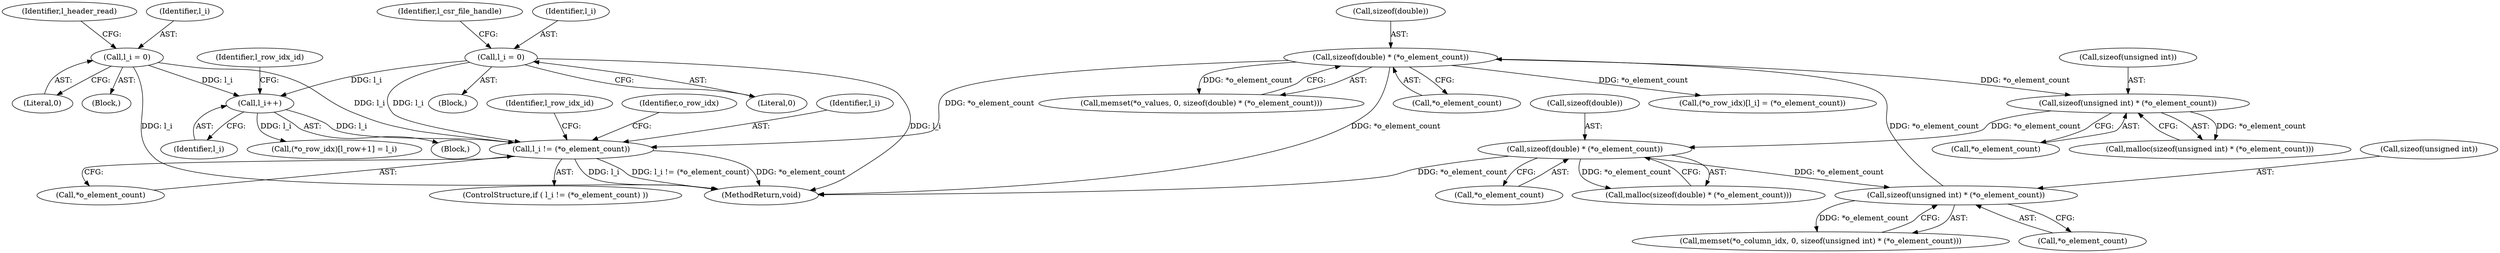 digraph "0_libxsmm_151481489192e6d1997f8bde52c5c425ea41741d_2@pointer" {
"1000493" [label="(Call,l_i != (*o_element_count))"];
"1000389" [label="(Call,l_i = 0)"];
"1000146" [label="(Call,l_i = 0)"];
"1000475" [label="(Call,l_i++)"];
"1000353" [label="(Call,sizeof(double) * (*o_element_count))"];
"1000344" [label="(Call,sizeof(unsigned int) * (*o_element_count))"];
"1000263" [label="(Call,sizeof(double) * (*o_element_count))"];
"1000237" [label="(Call,sizeof(unsigned int) * (*o_element_count))"];
"1000561" [label="(MethodReturn,void)"];
"1000494" [label="(Identifier,l_i)"];
"1000130" [label="(Block,)"];
"1000479" [label="(Identifier,l_row_idx_id)"];
"1000482" [label="(Call,(*o_row_idx)[l_row+1] = l_i)"];
"1000391" [label="(Literal,0)"];
"1000476" [label="(Identifier,l_i)"];
"1000340" [label="(Call,memset(*o_column_idx, 0, sizeof(unsigned int) * (*o_element_count)))"];
"1000237" [label="(Call,sizeof(unsigned int) * (*o_element_count))"];
"1000347" [label="(Call,*o_element_count)"];
"1000264" [label="(Call,sizeof(double))"];
"1000356" [label="(Call,*o_element_count)"];
"1000266" [label="(Call,*o_element_count)"];
"1000475" [label="(Call,l_i++)"];
"1000354" [label="(Call,sizeof(double))"];
"1000240" [label="(Call,*o_element_count)"];
"1000236" [label="(Call,malloc(sizeof(unsigned int) * (*o_element_count)))"];
"1000527" [label="(Identifier,l_row_idx_id)"];
"1000230" [label="(Block,)"];
"1000500" [label="(Identifier,o_row_idx)"];
"1000376" [label="(Call,(*o_row_idx)[l_i] = (*o_element_count))"];
"1000495" [label="(Call,*o_element_count)"];
"1000147" [label="(Identifier,l_i)"];
"1000262" [label="(Call,malloc(sizeof(double) * (*o_element_count)))"];
"1000150" [label="(Identifier,l_csr_file_handle)"];
"1000389" [label="(Call,l_i = 0)"];
"1000390" [label="(Identifier,l_i)"];
"1000345" [label="(Call,sizeof(unsigned int))"];
"1000263" [label="(Call,sizeof(double) * (*o_element_count))"];
"1000349" [label="(Call,memset(*o_values, 0, sizeof(double) * (*o_element_count)))"];
"1000493" [label="(Call,l_i != (*o_element_count))"];
"1000492" [label="(ControlStructure,if ( l_i != (*o_element_count) ))"];
"1000238" [label="(Call,sizeof(unsigned int))"];
"1000353" [label="(Call,sizeof(double) * (*o_element_count))"];
"1000344" [label="(Call,sizeof(unsigned int) * (*o_element_count))"];
"1000404" [label="(Block,)"];
"1000148" [label="(Literal,0)"];
"1000393" [label="(Identifier,l_header_read)"];
"1000146" [label="(Call,l_i = 0)"];
"1000493" -> "1000492"  [label="AST: "];
"1000493" -> "1000495"  [label="CFG: "];
"1000494" -> "1000493"  [label="AST: "];
"1000495" -> "1000493"  [label="AST: "];
"1000500" -> "1000493"  [label="CFG: "];
"1000527" -> "1000493"  [label="CFG: "];
"1000493" -> "1000561"  [label="DDG: l_i"];
"1000493" -> "1000561"  [label="DDG: l_i != (*o_element_count)"];
"1000493" -> "1000561"  [label="DDG: *o_element_count"];
"1000389" -> "1000493"  [label="DDG: l_i"];
"1000146" -> "1000493"  [label="DDG: l_i"];
"1000475" -> "1000493"  [label="DDG: l_i"];
"1000353" -> "1000493"  [label="DDG: *o_element_count"];
"1000389" -> "1000230"  [label="AST: "];
"1000389" -> "1000391"  [label="CFG: "];
"1000390" -> "1000389"  [label="AST: "];
"1000391" -> "1000389"  [label="AST: "];
"1000393" -> "1000389"  [label="CFG: "];
"1000389" -> "1000561"  [label="DDG: l_i"];
"1000389" -> "1000475"  [label="DDG: l_i"];
"1000146" -> "1000130"  [label="AST: "];
"1000146" -> "1000148"  [label="CFG: "];
"1000147" -> "1000146"  [label="AST: "];
"1000148" -> "1000146"  [label="AST: "];
"1000150" -> "1000146"  [label="CFG: "];
"1000146" -> "1000561"  [label="DDG: l_i"];
"1000146" -> "1000475"  [label="DDG: l_i"];
"1000475" -> "1000404"  [label="AST: "];
"1000475" -> "1000476"  [label="CFG: "];
"1000476" -> "1000475"  [label="AST: "];
"1000479" -> "1000475"  [label="CFG: "];
"1000475" -> "1000482"  [label="DDG: l_i"];
"1000353" -> "1000349"  [label="AST: "];
"1000353" -> "1000356"  [label="CFG: "];
"1000354" -> "1000353"  [label="AST: "];
"1000356" -> "1000353"  [label="AST: "];
"1000349" -> "1000353"  [label="CFG: "];
"1000353" -> "1000561"  [label="DDG: *o_element_count"];
"1000353" -> "1000237"  [label="DDG: *o_element_count"];
"1000353" -> "1000349"  [label="DDG: *o_element_count"];
"1000344" -> "1000353"  [label="DDG: *o_element_count"];
"1000353" -> "1000376"  [label="DDG: *o_element_count"];
"1000344" -> "1000340"  [label="AST: "];
"1000344" -> "1000347"  [label="CFG: "];
"1000345" -> "1000344"  [label="AST: "];
"1000347" -> "1000344"  [label="AST: "];
"1000340" -> "1000344"  [label="CFG: "];
"1000344" -> "1000340"  [label="DDG: *o_element_count"];
"1000263" -> "1000344"  [label="DDG: *o_element_count"];
"1000263" -> "1000262"  [label="AST: "];
"1000263" -> "1000266"  [label="CFG: "];
"1000264" -> "1000263"  [label="AST: "];
"1000266" -> "1000263"  [label="AST: "];
"1000262" -> "1000263"  [label="CFG: "];
"1000263" -> "1000561"  [label="DDG: *o_element_count"];
"1000263" -> "1000262"  [label="DDG: *o_element_count"];
"1000237" -> "1000263"  [label="DDG: *o_element_count"];
"1000237" -> "1000236"  [label="AST: "];
"1000237" -> "1000240"  [label="CFG: "];
"1000238" -> "1000237"  [label="AST: "];
"1000240" -> "1000237"  [label="AST: "];
"1000236" -> "1000237"  [label="CFG: "];
"1000237" -> "1000236"  [label="DDG: *o_element_count"];
}
